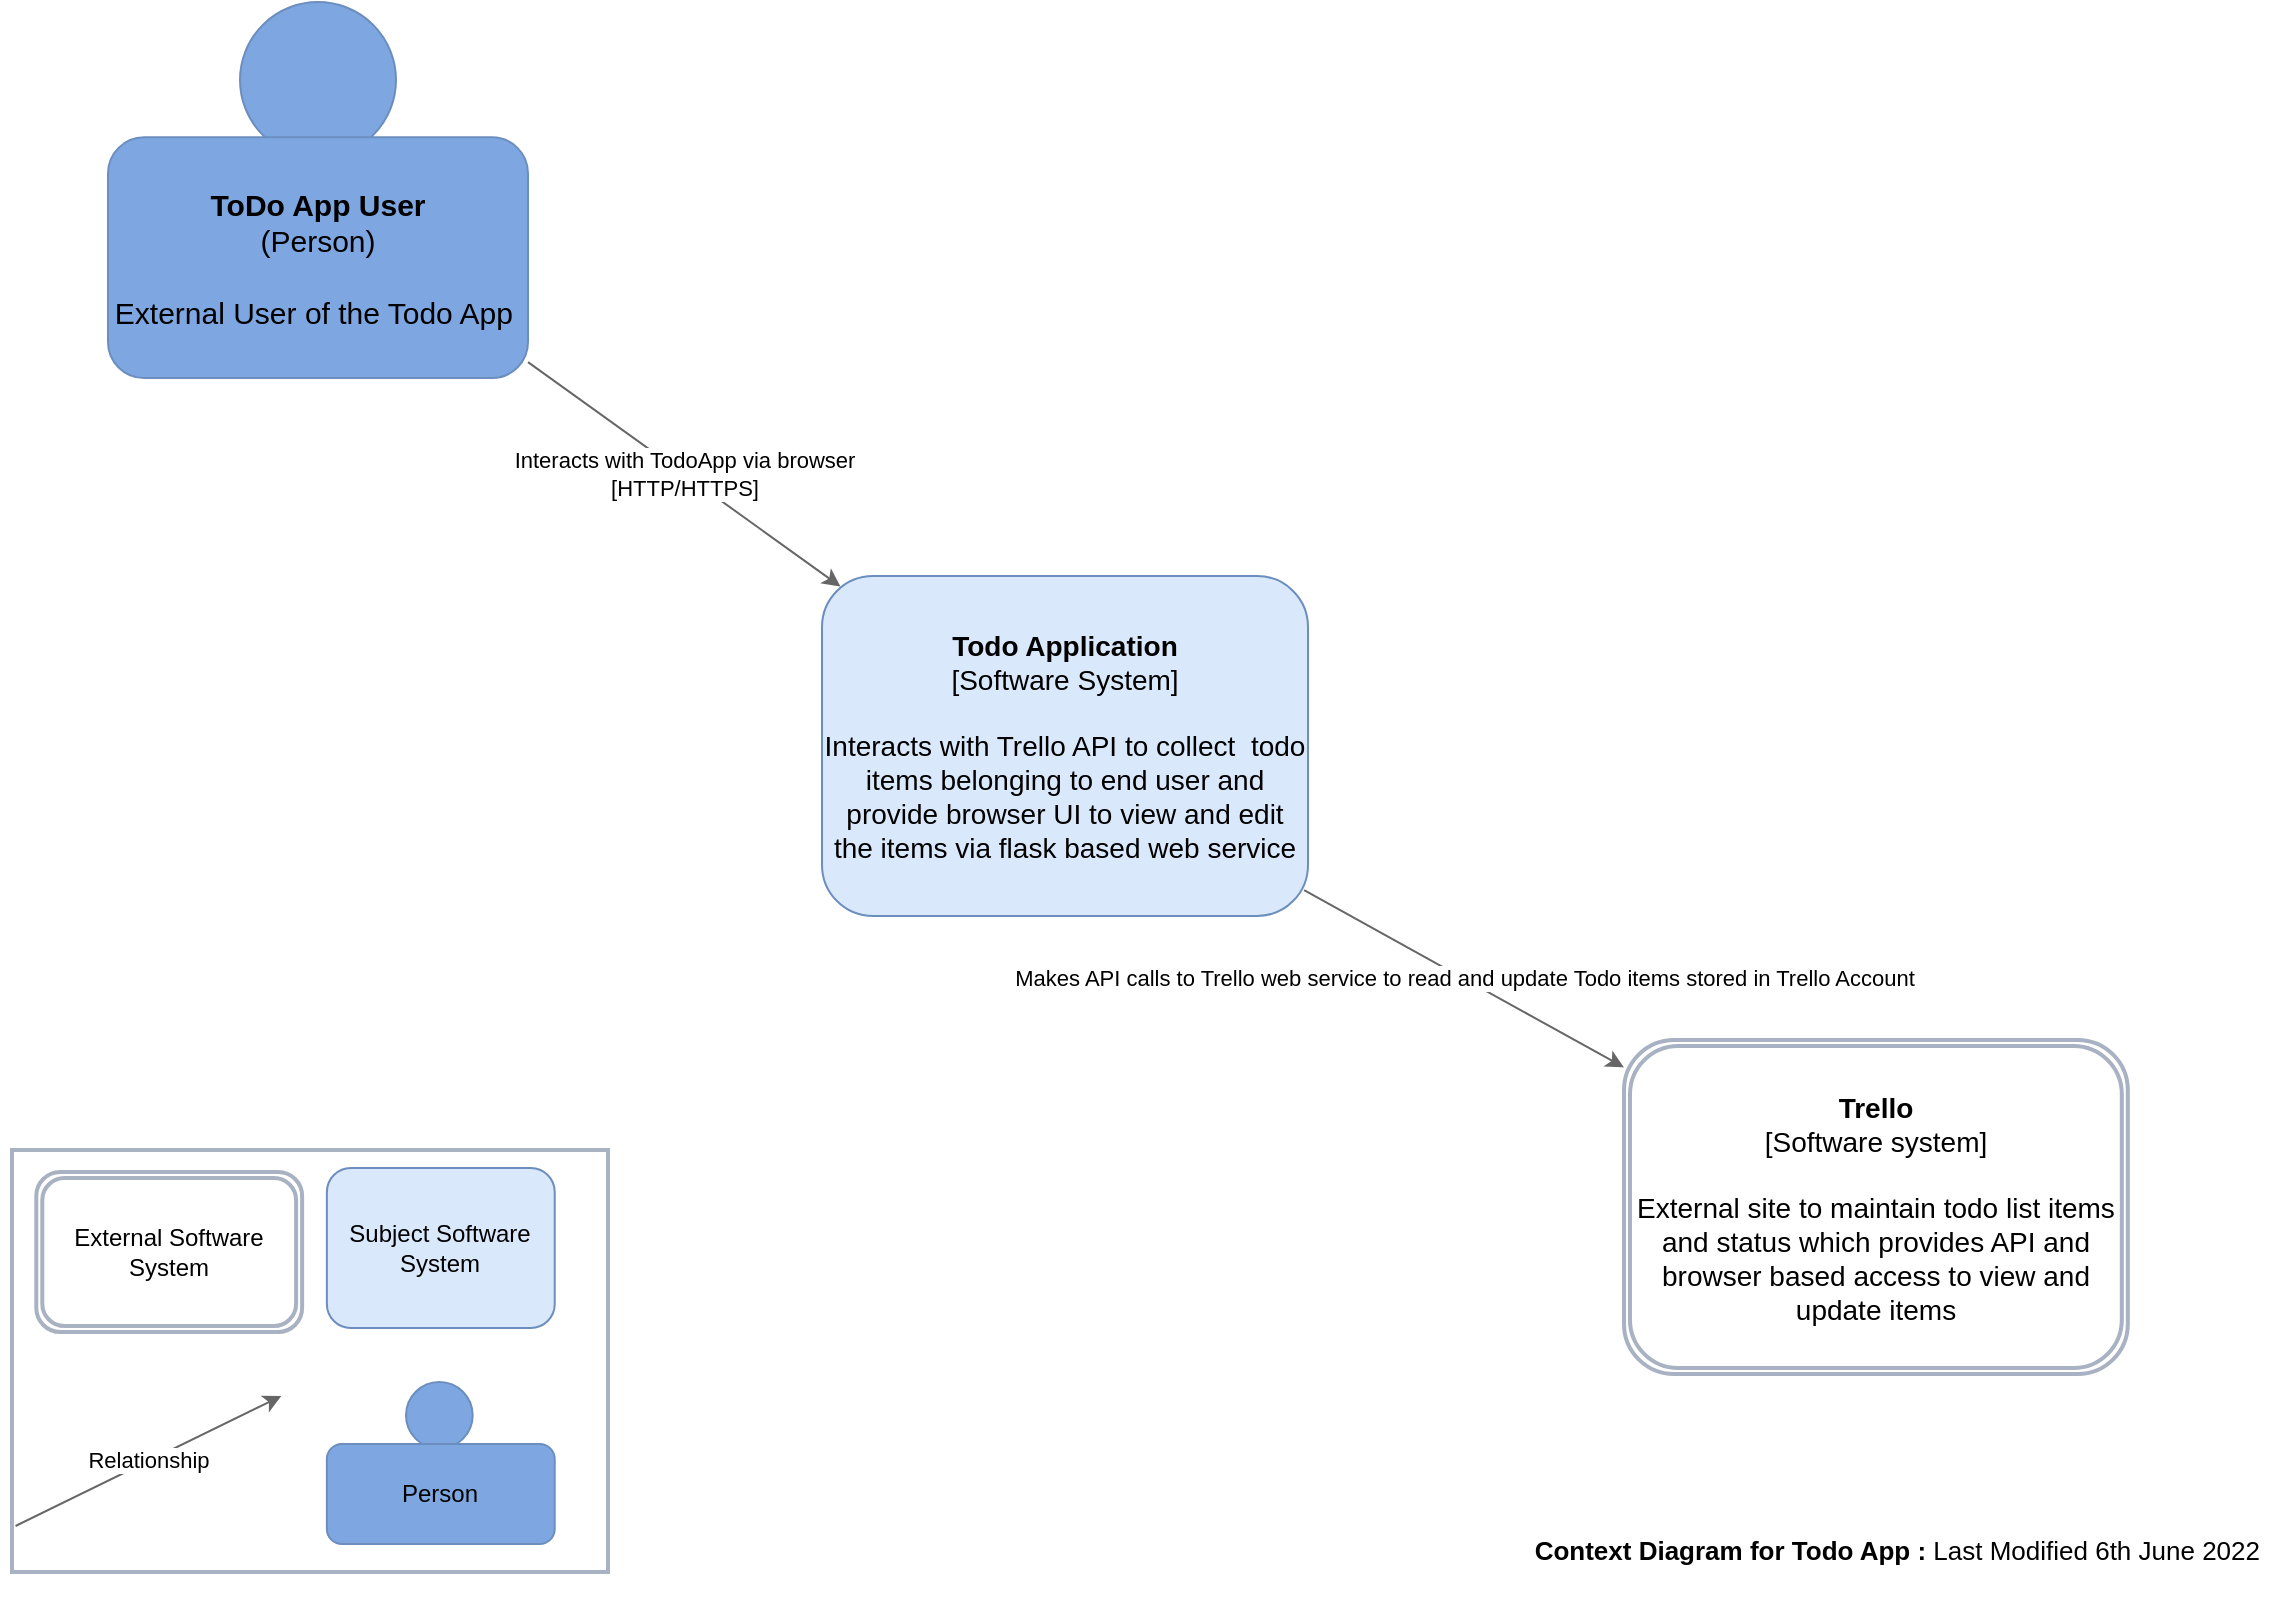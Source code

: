 <mxfile version="19.0.0" type="device"><diagram id="xhz2VXN6wJrF9SOYRH9q" name="Page-1"><mxGraphModel dx="1673" dy="1018" grid="0" gridSize="10" guides="1" tooltips="1" connect="1" arrows="1" fold="1" page="1" pageScale="1" pageWidth="1169" pageHeight="827" math="0" shadow="0"><root><mxCell id="0"/><mxCell id="1" parent="0"/><mxCell id="x3UrMXTMdCy2_YmAkSnX-14" value="&lt;h1 style=&quot;font-size: 13px;&quot;&gt;Context Diagram for Todo App : &lt;span style=&quot;font-weight: normal;&quot;&gt;Last Modified 6th June 2022&lt;/span&gt;&lt;/h1&gt;" style="text;html=1;strokeColor=none;fillColor=none;spacing=5;spacingTop=-20;whiteSpace=wrap;overflow=hidden;rounded=0;fontSize=13;align=right;" parent="1" vertex="1"><mxGeometry x="561" y="797" width="597" height="19" as="geometry"/></mxCell><mxCell id="x3UrMXTMdCy2_YmAkSnX-15" value="" style="group" parent="1" vertex="1" connectable="0"><mxGeometry x="27" y="600" width="602" height="227" as="geometry"/></mxCell><mxCell id="x3UrMXTMdCy2_YmAkSnX-12" value="" style="rounded=0;whiteSpace=wrap;html=1;strokeColor=#A8B2C2;strokeWidth=2;" parent="x3UrMXTMdCy2_YmAkSnX-15" vertex="1"><mxGeometry x="2" y="3" width="298" height="211" as="geometry"/></mxCell><mxCell id="x3UrMXTMdCy2_YmAkSnX-2" value="Subject Software System" style="rounded=1;whiteSpace=wrap;html=1;fillColor=#dae8fc;strokeColor=#6c8ebf;" parent="x3UrMXTMdCy2_YmAkSnX-15" vertex="1"><mxGeometry x="159.433" y="12" width="113.924" height="80" as="geometry"/></mxCell><mxCell id="x3UrMXTMdCy2_YmAkSnX-5" value="External Software System" style="shape=ext;double=1;rounded=1;whiteSpace=wrap;html=1;strokeWidth=2;strokeColor=#A8B2C2;" parent="x3UrMXTMdCy2_YmAkSnX-15" vertex="1"><mxGeometry x="14.15" y="14" width="132.911" height="80" as="geometry"/></mxCell><mxCell id="x3UrMXTMdCy2_YmAkSnX-6" value="Relationship" style="endArrow=classic;html=1;rounded=0;fillColor=#f5f5f5;strokeColor=#666666;" parent="x3UrMXTMdCy2_YmAkSnX-15" edge="1"><mxGeometry width="50" height="50" relative="1" as="geometry"><mxPoint x="3.773" y="191" as="sourcePoint"/><mxPoint x="136.685" y="126" as="targetPoint"/></mxGeometry></mxCell><mxCell id="x3UrMXTMdCy2_YmAkSnX-17" value="" style="group" parent="x3UrMXTMdCy2_YmAkSnX-15" vertex="1" connectable="0"><mxGeometry x="159.43" y="118" width="113.924" height="82" as="geometry"/></mxCell><mxCell id="x3UrMXTMdCy2_YmAkSnX-9" value="" style="ellipse;whiteSpace=wrap;html=1;aspect=fixed;strokeWidth=1;fillColor=#7EA6E0;strokeColor=#6c8ebf;" parent="x3UrMXTMdCy2_YmAkSnX-17" vertex="1"><mxGeometry x="39.57" y="1" width="33.34" height="33.34" as="geometry"/></mxCell><mxCell id="x3UrMXTMdCy2_YmAkSnX-1" value="Person" style="rounded=1;whiteSpace=wrap;html=1;fillColor=#7EA6E0;strokeColor=#6c8ebf;" parent="x3UrMXTMdCy2_YmAkSnX-17" vertex="1"><mxGeometry y="32" width="113.924" height="50" as="geometry"/></mxCell><mxCell id="cthJvhv0t11Lt8D_c7OC-12" value="" style="group" vertex="1" connectable="0" parent="1"><mxGeometry x="77" y="38" width="210" height="179" as="geometry"/></mxCell><mxCell id="cthJvhv0t11Lt8D_c7OC-10" value="" style="ellipse;whiteSpace=wrap;html=1;aspect=fixed;strokeWidth=1;fillColor=#7EA6E0;strokeColor=#6c8ebf;container=0;" vertex="1" parent="cthJvhv0t11Lt8D_c7OC-12"><mxGeometry x="66" y="-9" width="78" height="78" as="geometry"/></mxCell><mxCell id="cthJvhv0t11Lt8D_c7OC-11" value="&lt;font style=&quot;font-size: 15px;&quot;&gt;&lt;b&gt;ToDo App User&lt;br&gt;&lt;/b&gt;(Person)&lt;br&gt;&lt;br&gt;External User of the Todo App&amp;nbsp;&lt;br&gt;&lt;/font&gt;" style="rounded=1;whiteSpace=wrap;html=1;fillColor=#7EA6E0;strokeColor=#6c8ebf;container=0;" vertex="1" parent="cthJvhv0t11Lt8D_c7OC-12"><mxGeometry y="58.659" width="210.0" height="120.341" as="geometry"/></mxCell><mxCell id="cthJvhv0t11Lt8D_c7OC-13" value="&lt;font style=&quot;font-size: 14px;&quot;&gt;&lt;b&gt;Todo Application&lt;/b&gt;&lt;br&gt;[Software System]&lt;br&gt;&lt;br&gt;Interacts with Trello API to collect&amp;nbsp; todo items belonging to end user and provide browser UI to view and edit the items via flask based web service&lt;br&gt;&lt;/font&gt;" style="rounded=1;whiteSpace=wrap;html=1;fillColor=#dae8fc;strokeColor=#6c8ebf;" vertex="1" parent="1"><mxGeometry x="434" y="316" width="243" height="170" as="geometry"/></mxCell><mxCell id="cthJvhv0t11Lt8D_c7OC-14" value="&lt;font style=&quot;font-size: 14px;&quot;&gt;&lt;b&gt;Trello&lt;/b&gt;&lt;br&gt;[Software system]&lt;br&gt;&lt;br&gt;External site to maintain todo list items and status which provides API and browser based access to view and update items&lt;br&gt;&lt;/font&gt;" style="shape=ext;double=1;rounded=1;whiteSpace=wrap;html=1;strokeWidth=2;strokeColor=#A8B2C2;" vertex="1" parent="1"><mxGeometry x="835" y="548" width="251.91" height="167" as="geometry"/></mxCell><mxCell id="cthJvhv0t11Lt8D_c7OC-15" value="Interacts with TodoApp via browser&lt;br&gt;[HTTP/HTTPS]" style="endArrow=classic;html=1;rounded=0;fillColor=#f5f5f5;strokeColor=#666666;entryX=0.038;entryY=0.031;entryDx=0;entryDy=0;entryPerimeter=0;exitX=1;exitY=0.934;exitDx=0;exitDy=0;exitPerimeter=0;" edge="1" parent="1" source="cthJvhv0t11Lt8D_c7OC-11" target="cthJvhv0t11Lt8D_c7OC-13"><mxGeometry width="50" height="50" relative="1" as="geometry"><mxPoint x="341" y="203" as="sourcePoint"/><mxPoint x="978.911" y="104.0" as="targetPoint"/></mxGeometry></mxCell><mxCell id="cthJvhv0t11Lt8D_c7OC-17" value="Makes API calls to Trello web service to read and update Todo items stored in Trello Account" style="endArrow=classic;html=1;rounded=0;fillColor=#f5f5f5;strokeColor=#666666;exitX=0.992;exitY=0.924;exitDx=0;exitDy=0;exitPerimeter=0;" edge="1" parent="1" source="cthJvhv0t11Lt8D_c7OC-13" target="cthJvhv0t11Lt8D_c7OC-14"><mxGeometry width="50" height="50" relative="1" as="geometry"><mxPoint x="795" y="317" as="sourcePoint"/><mxPoint x="917.234" y="411.27" as="targetPoint"/></mxGeometry></mxCell></root></mxGraphModel></diagram></mxfile>